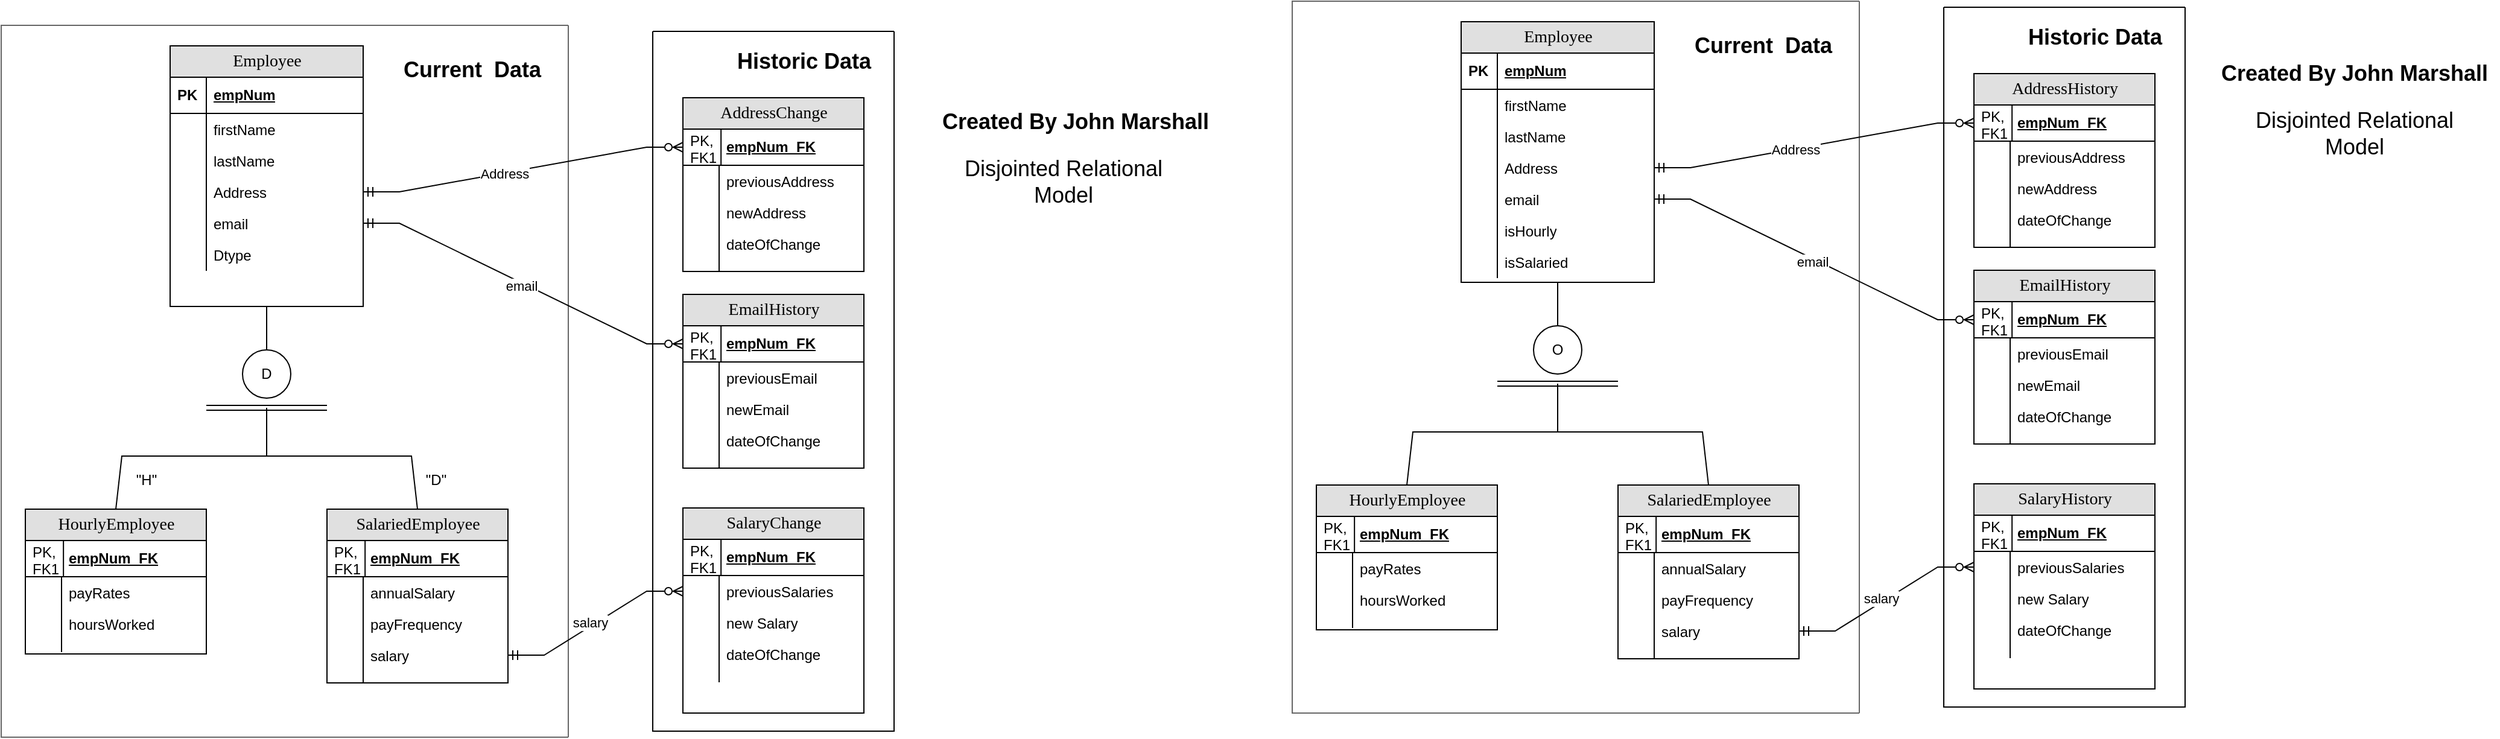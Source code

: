 <mxfile version="21.6.5" type="device">
  <diagram name="Page-1" id="e56a1550-8fbb-45ad-956c-1786394a9013">
    <mxGraphModel dx="2954" dy="3263" grid="1" gridSize="10" guides="1" tooltips="1" connect="1" arrows="1" fold="1" page="1" pageScale="1" pageWidth="1100" pageHeight="850" background="none" math="0" shadow="0">
      <root>
        <mxCell id="0" />
        <mxCell id="1" parent="0" />
        <mxCell id="6g9lSGSLGqjh2TLEqw__-90" value="" style="swimlane;startSize=0;fillColor=default;fontColor=#333333;strokeColor=#666666;direction=south;gradientColor=none;gradientDirection=east;" vertex="1" parent="1">
          <mxGeometry x="70" y="140" width="470" height="590" as="geometry" />
        </mxCell>
        <mxCell id="2e49270ec7c68f3f-80" value="Employee" style="swimlane;html=1;fontStyle=0;childLayout=stackLayout;horizontal=1;startSize=26;fillColor=#e0e0e0;horizontalStack=0;resizeParent=1;resizeLast=0;collapsible=1;marginBottom=0;swimlaneFillColor=#ffffff;align=center;rounded=0;shadow=0;comic=0;labelBackgroundColor=none;strokeWidth=1;fontFamily=Verdana;fontSize=14" parent="6g9lSGSLGqjh2TLEqw__-90" vertex="1">
          <mxGeometry x="140" y="17" width="160" height="216" as="geometry" />
        </mxCell>
        <mxCell id="2e49270ec7c68f3f-81" value="empNum" style="shape=partialRectangle;top=0;left=0;right=0;bottom=1;html=1;align=left;verticalAlign=middle;fillColor=none;spacingLeft=34;spacingRight=4;whiteSpace=wrap;overflow=hidden;rotatable=0;points=[[0,0.5],[1,0.5]];portConstraint=eastwest;dropTarget=0;fontStyle=5;" parent="2e49270ec7c68f3f-80" vertex="1">
          <mxGeometry y="26" width="160" height="30" as="geometry" />
        </mxCell>
        <mxCell id="2e49270ec7c68f3f-82" value="&lt;b&gt;PK&lt;/b&gt;" style="shape=partialRectangle;top=0;left=0;bottom=0;html=1;fillColor=none;align=left;verticalAlign=middle;spacingLeft=4;spacingRight=4;whiteSpace=wrap;overflow=hidden;rotatable=0;points=[];portConstraint=eastwest;part=1;" parent="2e49270ec7c68f3f-81" vertex="1" connectable="0">
          <mxGeometry width="30" height="30" as="geometry" />
        </mxCell>
        <mxCell id="2e49270ec7c68f3f-83" value="firstName" style="shape=partialRectangle;top=0;left=0;right=0;bottom=0;html=1;align=left;verticalAlign=top;fillColor=none;spacingLeft=34;spacingRight=4;whiteSpace=wrap;overflow=hidden;rotatable=0;points=[[0,0.5],[1,0.5]];portConstraint=eastwest;dropTarget=0;" parent="2e49270ec7c68f3f-80" vertex="1">
          <mxGeometry y="56" width="160" height="26" as="geometry" />
        </mxCell>
        <mxCell id="2e49270ec7c68f3f-84" value="" style="shape=partialRectangle;top=0;left=0;bottom=0;html=1;fillColor=none;align=left;verticalAlign=top;spacingLeft=4;spacingRight=4;whiteSpace=wrap;overflow=hidden;rotatable=0;points=[];portConstraint=eastwest;part=1;" parent="2e49270ec7c68f3f-83" vertex="1" connectable="0">
          <mxGeometry width="30" height="26" as="geometry" />
        </mxCell>
        <mxCell id="2e49270ec7c68f3f-85" value="lastName" style="shape=partialRectangle;top=0;left=0;right=0;bottom=0;html=1;align=left;verticalAlign=top;fillColor=none;spacingLeft=34;spacingRight=4;whiteSpace=wrap;overflow=hidden;rotatable=0;points=[[0,0.5],[1,0.5]];portConstraint=eastwest;dropTarget=0;" parent="2e49270ec7c68f3f-80" vertex="1">
          <mxGeometry y="82" width="160" height="26" as="geometry" />
        </mxCell>
        <mxCell id="2e49270ec7c68f3f-86" value="" style="shape=partialRectangle;top=0;left=0;bottom=0;html=1;fillColor=none;align=left;verticalAlign=top;spacingLeft=4;spacingRight=4;whiteSpace=wrap;overflow=hidden;rotatable=0;points=[];portConstraint=eastwest;part=1;" parent="2e49270ec7c68f3f-85" vertex="1" connectable="0">
          <mxGeometry width="30" height="26" as="geometry" />
        </mxCell>
        <mxCell id="2e49270ec7c68f3f-87" value="Address" style="shape=partialRectangle;top=0;left=0;right=0;bottom=0;html=1;align=left;verticalAlign=top;fillColor=none;spacingLeft=34;spacingRight=4;whiteSpace=wrap;overflow=hidden;rotatable=0;points=[[0,0.5],[1,0.5]];portConstraint=eastwest;dropTarget=0;" parent="2e49270ec7c68f3f-80" vertex="1">
          <mxGeometry y="108" width="160" height="26" as="geometry" />
        </mxCell>
        <mxCell id="2e49270ec7c68f3f-88" value="" style="shape=partialRectangle;top=0;left=0;bottom=0;html=1;fillColor=none;align=left;verticalAlign=top;spacingLeft=4;spacingRight=4;whiteSpace=wrap;overflow=hidden;rotatable=0;points=[];portConstraint=eastwest;part=1;" parent="2e49270ec7c68f3f-87" vertex="1" connectable="0">
          <mxGeometry width="30" height="26" as="geometry" />
        </mxCell>
        <mxCell id="6g9lSGSLGqjh2TLEqw__-1" value="email" style="shape=partialRectangle;top=0;left=0;right=0;bottom=0;html=1;align=left;verticalAlign=top;fillColor=none;spacingLeft=34;spacingRight=4;whiteSpace=wrap;overflow=hidden;rotatable=0;points=[[0,0.5],[1,0.5]];portConstraint=eastwest;dropTarget=0;" vertex="1" parent="2e49270ec7c68f3f-80">
          <mxGeometry y="134" width="160" height="26" as="geometry" />
        </mxCell>
        <mxCell id="6g9lSGSLGqjh2TLEqw__-2" value="" style="shape=partialRectangle;top=0;left=0;bottom=0;html=1;fillColor=none;align=left;verticalAlign=top;spacingLeft=4;spacingRight=4;whiteSpace=wrap;overflow=hidden;rotatable=0;points=[];portConstraint=eastwest;part=1;" vertex="1" connectable="0" parent="6g9lSGSLGqjh2TLEqw__-1">
          <mxGeometry width="30" height="26" as="geometry" />
        </mxCell>
        <mxCell id="6g9lSGSLGqjh2TLEqw__-45" value="Dtype" style="shape=partialRectangle;top=0;left=0;right=0;bottom=0;html=1;align=left;verticalAlign=top;fillColor=none;spacingLeft=34;spacingRight=4;whiteSpace=wrap;overflow=hidden;rotatable=0;points=[[0,0.5],[1,0.5]];portConstraint=eastwest;dropTarget=0;" vertex="1" parent="2e49270ec7c68f3f-80">
          <mxGeometry y="160" width="160" height="26" as="geometry" />
        </mxCell>
        <mxCell id="6g9lSGSLGqjh2TLEqw__-46" value="" style="shape=partialRectangle;top=0;left=0;bottom=0;html=1;fillColor=none;align=left;verticalAlign=top;spacingLeft=4;spacingRight=4;whiteSpace=wrap;overflow=hidden;rotatable=0;points=[];portConstraint=eastwest;part=1;" vertex="1" connectable="0" parent="6g9lSGSLGqjh2TLEqw__-45">
          <mxGeometry width="30" height="26" as="geometry" />
        </mxCell>
        <mxCell id="6g9lSGSLGqjh2TLEqw__-3" value="HourlyEmployee" style="swimlane;html=1;fontStyle=0;childLayout=stackLayout;horizontal=1;startSize=26;fillColor=#e0e0e0;horizontalStack=0;resizeParent=1;resizeLast=0;collapsible=1;marginBottom=0;swimlaneFillColor=#ffffff;align=center;rounded=0;shadow=0;comic=0;labelBackgroundColor=none;strokeWidth=1;fontFamily=Verdana;fontSize=14;swimlaneLine=1;" vertex="1" parent="6g9lSGSLGqjh2TLEqw__-90">
          <mxGeometry x="20" y="401" width="150" height="120" as="geometry" />
        </mxCell>
        <mxCell id="6g9lSGSLGqjh2TLEqw__-4" value="empNum_FK" style="shape=partialRectangle;top=0;left=0;right=0;bottom=1;html=1;align=left;verticalAlign=middle;fillColor=none;spacingLeft=34;spacingRight=4;whiteSpace=wrap;overflow=hidden;rotatable=0;points=[[0,0.5],[1,0.5]];portConstraint=eastwest;dropTarget=0;fontStyle=5;" vertex="1" parent="6g9lSGSLGqjh2TLEqw__-3">
          <mxGeometry y="26" width="150" height="30" as="geometry" />
        </mxCell>
        <mxCell id="6g9lSGSLGqjh2TLEqw__-5" value="PK, FK1" style="shape=partialRectangle;top=0;left=0;bottom=0;html=1;fillColor=none;align=left;verticalAlign=middle;spacingLeft=4;spacingRight=4;whiteSpace=wrap;overflow=hidden;rotatable=0;points=[];portConstraint=eastwest;part=1;" vertex="1" connectable="0" parent="6g9lSGSLGqjh2TLEqw__-4">
          <mxGeometry width="31.579" height="30" as="geometry" />
        </mxCell>
        <mxCell id="6g9lSGSLGqjh2TLEqw__-6" value="payRates" style="shape=partialRectangle;top=0;left=0;right=0;bottom=0;html=1;align=left;verticalAlign=top;fillColor=none;spacingLeft=34;spacingRight=4;whiteSpace=wrap;overflow=hidden;rotatable=0;points=[[0,0.5],[1,0.5]];portConstraint=eastwest;dropTarget=0;" vertex="1" parent="6g9lSGSLGqjh2TLEqw__-3">
          <mxGeometry y="56" width="150" height="26" as="geometry" />
        </mxCell>
        <mxCell id="6g9lSGSLGqjh2TLEqw__-7" value="" style="shape=partialRectangle;top=0;left=0;bottom=0;html=1;fillColor=none;align=left;verticalAlign=top;spacingLeft=4;spacingRight=4;whiteSpace=wrap;overflow=hidden;rotatable=0;points=[];portConstraint=eastwest;part=1;" vertex="1" connectable="0" parent="6g9lSGSLGqjh2TLEqw__-6">
          <mxGeometry width="30" height="26" as="geometry" />
        </mxCell>
        <mxCell id="6g9lSGSLGqjh2TLEqw__-8" value="hoursWorked" style="shape=partialRectangle;top=0;left=0;right=0;bottom=0;html=1;align=left;verticalAlign=top;fillColor=none;spacingLeft=34;spacingRight=4;whiteSpace=wrap;overflow=hidden;rotatable=0;points=[[0,0.5],[1,0.5]];portConstraint=eastwest;dropTarget=0;" vertex="1" parent="6g9lSGSLGqjh2TLEqw__-3">
          <mxGeometry y="82" width="150" height="26" as="geometry" />
        </mxCell>
        <mxCell id="6g9lSGSLGqjh2TLEqw__-9" value="" style="shape=partialRectangle;top=0;left=0;bottom=0;html=1;fillColor=none;align=left;verticalAlign=top;spacingLeft=4;spacingRight=4;whiteSpace=wrap;overflow=hidden;rotatable=0;points=[];portConstraint=eastwest;part=1;" vertex="1" connectable="0" parent="6g9lSGSLGqjh2TLEqw__-8">
          <mxGeometry width="30" height="26" as="geometry" />
        </mxCell>
        <mxCell id="6g9lSGSLGqjh2TLEqw__-12" value="" style="shape=partialRectangle;top=0;left=0;right=0;bottom=0;html=1;align=left;verticalAlign=top;fillColor=none;spacingLeft=34;spacingRight=4;whiteSpace=wrap;overflow=hidden;rotatable=0;points=[[0,0.5],[1,0.5]];portConstraint=eastwest;dropTarget=0;" vertex="1" parent="6g9lSGSLGqjh2TLEqw__-3">
          <mxGeometry y="108" width="150" height="10" as="geometry" />
        </mxCell>
        <mxCell id="6g9lSGSLGqjh2TLEqw__-13" value="" style="shape=partialRectangle;top=0;left=0;bottom=0;html=1;fillColor=none;align=left;verticalAlign=top;spacingLeft=4;spacingRight=4;whiteSpace=wrap;overflow=hidden;rotatable=0;points=[];portConstraint=eastwest;part=1;" vertex="1" connectable="0" parent="6g9lSGSLGqjh2TLEqw__-12">
          <mxGeometry width="30" height="10" as="geometry" />
        </mxCell>
        <mxCell id="6g9lSGSLGqjh2TLEqw__-16" value="" style="shape=link;html=1;rounded=0;" edge="1" parent="6g9lSGSLGqjh2TLEqw__-90">
          <mxGeometry width="100" relative="1" as="geometry">
            <mxPoint x="170" y="317" as="sourcePoint" />
            <mxPoint x="270" y="317" as="targetPoint" />
          </mxGeometry>
        </mxCell>
        <mxCell id="6g9lSGSLGqjh2TLEqw__-17" value="SalariedEmployee" style="swimlane;html=1;fontStyle=0;childLayout=stackLayout;horizontal=1;startSize=26;fillColor=#e0e0e0;horizontalStack=0;resizeParent=1;resizeLast=0;collapsible=1;marginBottom=0;swimlaneFillColor=#ffffff;align=center;rounded=0;shadow=0;comic=0;labelBackgroundColor=none;strokeWidth=1;fontFamily=Verdana;fontSize=14;swimlaneLine=1;" vertex="1" parent="6g9lSGSLGqjh2TLEqw__-90">
          <mxGeometry x="270" y="401" width="150" height="144" as="geometry" />
        </mxCell>
        <mxCell id="6g9lSGSLGqjh2TLEqw__-18" value="empNum_FK" style="shape=partialRectangle;top=0;left=0;right=0;bottom=1;html=1;align=left;verticalAlign=middle;fillColor=none;spacingLeft=34;spacingRight=4;whiteSpace=wrap;overflow=hidden;rotatable=0;points=[[0,0.5],[1,0.5]];portConstraint=eastwest;dropTarget=0;fontStyle=5;" vertex="1" parent="6g9lSGSLGqjh2TLEqw__-17">
          <mxGeometry y="26" width="150" height="30" as="geometry" />
        </mxCell>
        <mxCell id="6g9lSGSLGqjh2TLEqw__-19" value="PK, FK1" style="shape=partialRectangle;top=0;left=0;bottom=0;html=1;fillColor=none;align=left;verticalAlign=middle;spacingLeft=4;spacingRight=4;whiteSpace=wrap;overflow=hidden;rotatable=0;points=[];portConstraint=eastwest;part=1;" vertex="1" connectable="0" parent="6g9lSGSLGqjh2TLEqw__-18">
          <mxGeometry width="31.579" height="30" as="geometry" />
        </mxCell>
        <mxCell id="6g9lSGSLGqjh2TLEqw__-20" value="annualSalary" style="shape=partialRectangle;top=0;left=0;right=0;bottom=0;html=1;align=left;verticalAlign=top;fillColor=none;spacingLeft=34;spacingRight=4;whiteSpace=wrap;overflow=hidden;rotatable=0;points=[[0,0.5],[1,0.5]];portConstraint=eastwest;dropTarget=0;" vertex="1" parent="6g9lSGSLGqjh2TLEqw__-17">
          <mxGeometry y="56" width="150" height="26" as="geometry" />
        </mxCell>
        <mxCell id="6g9lSGSLGqjh2TLEqw__-21" value="" style="shape=partialRectangle;top=0;left=0;bottom=0;html=1;fillColor=none;align=left;verticalAlign=top;spacingLeft=4;spacingRight=4;whiteSpace=wrap;overflow=hidden;rotatable=0;points=[];portConstraint=eastwest;part=1;" vertex="1" connectable="0" parent="6g9lSGSLGqjh2TLEqw__-20">
          <mxGeometry width="30" height="26" as="geometry" />
        </mxCell>
        <mxCell id="6g9lSGSLGqjh2TLEqw__-22" value="payFrequency" style="shape=partialRectangle;top=0;left=0;right=0;bottom=0;html=1;align=left;verticalAlign=top;fillColor=none;spacingLeft=34;spacingRight=4;whiteSpace=wrap;overflow=hidden;rotatable=0;points=[[0,0.5],[1,0.5]];portConstraint=eastwest;dropTarget=0;" vertex="1" parent="6g9lSGSLGqjh2TLEqw__-17">
          <mxGeometry y="82" width="150" height="26" as="geometry" />
        </mxCell>
        <mxCell id="6g9lSGSLGqjh2TLEqw__-23" value="" style="shape=partialRectangle;top=0;left=0;bottom=0;html=1;fillColor=none;align=left;verticalAlign=top;spacingLeft=4;spacingRight=4;whiteSpace=wrap;overflow=hidden;rotatable=0;points=[];portConstraint=eastwest;part=1;" vertex="1" connectable="0" parent="6g9lSGSLGqjh2TLEqw__-22">
          <mxGeometry width="30" height="26" as="geometry" />
        </mxCell>
        <mxCell id="6g9lSGSLGqjh2TLEqw__-24" value="salary" style="shape=partialRectangle;top=0;left=0;right=0;bottom=0;html=1;align=left;verticalAlign=top;fillColor=none;spacingLeft=34;spacingRight=4;whiteSpace=wrap;overflow=hidden;rotatable=0;points=[[0,0.5],[1,0.5]];portConstraint=eastwest;dropTarget=0;" vertex="1" parent="6g9lSGSLGqjh2TLEqw__-17">
          <mxGeometry y="108" width="150" height="26" as="geometry" />
        </mxCell>
        <mxCell id="6g9lSGSLGqjh2TLEqw__-25" value="" style="shape=partialRectangle;top=0;left=0;bottom=0;html=1;fillColor=none;align=left;verticalAlign=top;spacingLeft=4;spacingRight=4;whiteSpace=wrap;overflow=hidden;rotatable=0;points=[];portConstraint=eastwest;part=1;" vertex="1" connectable="0" parent="6g9lSGSLGqjh2TLEqw__-24">
          <mxGeometry width="30" height="26" as="geometry" />
        </mxCell>
        <mxCell id="6g9lSGSLGqjh2TLEqw__-26" value="" style="shape=partialRectangle;top=0;left=0;right=0;bottom=0;html=1;align=left;verticalAlign=top;fillColor=none;spacingLeft=34;spacingRight=4;whiteSpace=wrap;overflow=hidden;rotatable=0;points=[[0,0.5],[1,0.5]];portConstraint=eastwest;dropTarget=0;" vertex="1" parent="6g9lSGSLGqjh2TLEqw__-17">
          <mxGeometry y="134" width="150" height="10" as="geometry" />
        </mxCell>
        <mxCell id="6g9lSGSLGqjh2TLEqw__-27" value="" style="shape=partialRectangle;top=0;left=0;bottom=0;html=1;fillColor=none;align=left;verticalAlign=top;spacingLeft=4;spacingRight=4;whiteSpace=wrap;overflow=hidden;rotatable=0;points=[];portConstraint=eastwest;part=1;" vertex="1" connectable="0" parent="6g9lSGSLGqjh2TLEqw__-26">
          <mxGeometry width="30" height="10" as="geometry" />
        </mxCell>
        <mxCell id="6g9lSGSLGqjh2TLEqw__-28" value="D" style="ellipse;whiteSpace=wrap;html=1;aspect=fixed;" vertex="1" parent="6g9lSGSLGqjh2TLEqw__-90">
          <mxGeometry x="200" y="269" width="40" height="40" as="geometry" />
        </mxCell>
        <mxCell id="6g9lSGSLGqjh2TLEqw__-29" value="" style="endArrow=none;html=1;rounded=0;exitX=0.5;exitY=0;exitDx=0;exitDy=0;entryX=0.5;entryY=1;entryDx=0;entryDy=0;" edge="1" parent="6g9lSGSLGqjh2TLEqw__-90" source="6g9lSGSLGqjh2TLEqw__-28" target="2e49270ec7c68f3f-80">
          <mxGeometry width="50" height="50" relative="1" as="geometry">
            <mxPoint x="180" y="367" as="sourcePoint" />
            <mxPoint x="230" y="317" as="targetPoint" />
          </mxGeometry>
        </mxCell>
        <mxCell id="6g9lSGSLGqjh2TLEqw__-30" value="" style="endArrow=none;html=1;rounded=0;exitX=0.5;exitY=0;exitDx=0;exitDy=0;" edge="1" parent="6g9lSGSLGqjh2TLEqw__-90" source="6g9lSGSLGqjh2TLEqw__-3">
          <mxGeometry width="50" height="50" relative="1" as="geometry">
            <mxPoint x="180" y="367" as="sourcePoint" />
            <mxPoint x="220" y="317" as="targetPoint" />
            <Array as="points">
              <mxPoint x="100" y="357" />
              <mxPoint x="220" y="357" />
            </Array>
          </mxGeometry>
        </mxCell>
        <mxCell id="6g9lSGSLGqjh2TLEqw__-31" value="" style="endArrow=none;html=1;rounded=0;exitX=0.5;exitY=0;exitDx=0;exitDy=0;" edge="1" parent="6g9lSGSLGqjh2TLEqw__-90" source="6g9lSGSLGqjh2TLEqw__-17">
          <mxGeometry width="50" height="50" relative="1" as="geometry">
            <mxPoint x="105" y="411" as="sourcePoint" />
            <mxPoint x="220" y="317" as="targetPoint" />
            <Array as="points">
              <mxPoint x="340" y="357" />
              <mxPoint x="220" y="357" />
            </Array>
          </mxGeometry>
        </mxCell>
        <mxCell id="6g9lSGSLGqjh2TLEqw__-32" value="&quot;H&quot;" style="text;html=1;align=center;verticalAlign=middle;resizable=0;points=[];autosize=1;strokeColor=none;fillColor=none;" vertex="1" parent="6g9lSGSLGqjh2TLEqw__-90">
          <mxGeometry x="100" y="362" width="40" height="30" as="geometry" />
        </mxCell>
        <mxCell id="6g9lSGSLGqjh2TLEqw__-33" value="&quot;D&quot;" style="text;html=1;align=center;verticalAlign=middle;resizable=0;points=[];autosize=1;strokeColor=none;fillColor=none;" vertex="1" parent="6g9lSGSLGqjh2TLEqw__-90">
          <mxGeometry x="340" y="362" width="40" height="30" as="geometry" />
        </mxCell>
        <mxCell id="6g9lSGSLGqjh2TLEqw__-119" value="Current&amp;nbsp; Data" style="text;html=1;align=center;verticalAlign=middle;resizable=0;points=[];autosize=1;strokeColor=none;fillColor=none;fontStyle=1;fontSize=18;" vertex="1" parent="6g9lSGSLGqjh2TLEqw__-90">
          <mxGeometry x="320" y="17" width="140" height="40" as="geometry" />
        </mxCell>
        <mxCell id="6g9lSGSLGqjh2TLEqw__-94" value="" style="swimlane;startSize=0;" vertex="1" parent="1">
          <mxGeometry x="610" y="145" width="200" height="580" as="geometry" />
        </mxCell>
        <mxCell id="6g9lSGSLGqjh2TLEqw__-95" value="SalaryChange" style="swimlane;html=1;fontStyle=0;childLayout=stackLayout;horizontal=1;startSize=26;fillColor=#e0e0e0;horizontalStack=0;resizeParent=1;resizeLast=0;collapsible=1;marginBottom=0;swimlaneFillColor=#ffffff;align=center;rounded=0;shadow=0;comic=0;labelBackgroundColor=none;strokeWidth=1;fontFamily=Verdana;fontSize=14;swimlaneLine=1;" vertex="1" parent="6g9lSGSLGqjh2TLEqw__-94">
          <mxGeometry x="25" y="395" width="150" height="170" as="geometry" />
        </mxCell>
        <mxCell id="6g9lSGSLGqjh2TLEqw__-96" value="empNum_FK" style="shape=partialRectangle;top=0;left=0;right=0;bottom=1;html=1;align=left;verticalAlign=middle;fillColor=none;spacingLeft=34;spacingRight=4;whiteSpace=wrap;overflow=hidden;rotatable=0;points=[[0,0.5],[1,0.5]];portConstraint=eastwest;dropTarget=0;fontStyle=5;" vertex="1" parent="6g9lSGSLGqjh2TLEqw__-95">
          <mxGeometry y="26" width="150" height="30" as="geometry" />
        </mxCell>
        <mxCell id="6g9lSGSLGqjh2TLEqw__-97" value="PK, FK1" style="shape=partialRectangle;top=0;left=0;bottom=0;html=1;fillColor=none;align=left;verticalAlign=middle;spacingLeft=4;spacingRight=4;whiteSpace=wrap;overflow=hidden;rotatable=0;points=[];portConstraint=eastwest;part=1;" vertex="1" connectable="0" parent="6g9lSGSLGqjh2TLEqw__-96">
          <mxGeometry width="31.579" height="30" as="geometry" />
        </mxCell>
        <mxCell id="6g9lSGSLGqjh2TLEqw__-100" value="previousSalaries" style="shape=partialRectangle;top=0;left=0;right=0;bottom=0;html=1;align=left;verticalAlign=top;fillColor=none;spacingLeft=34;spacingRight=4;whiteSpace=wrap;overflow=hidden;rotatable=0;points=[[0,0.5],[1,0.5]];portConstraint=eastwest;dropTarget=0;" vertex="1" parent="6g9lSGSLGqjh2TLEqw__-95">
          <mxGeometry y="56" width="150" height="26" as="geometry" />
        </mxCell>
        <mxCell id="6g9lSGSLGqjh2TLEqw__-101" value="" style="shape=partialRectangle;top=0;left=0;bottom=0;html=1;fillColor=none;align=left;verticalAlign=top;spacingLeft=4;spacingRight=4;whiteSpace=wrap;overflow=hidden;rotatable=0;points=[];portConstraint=eastwest;part=1;" vertex="1" connectable="0" parent="6g9lSGSLGqjh2TLEqw__-100">
          <mxGeometry width="30" height="26" as="geometry" />
        </mxCell>
        <mxCell id="6g9lSGSLGqjh2TLEqw__-122" value="new Salary" style="shape=partialRectangle;top=0;left=0;right=0;bottom=0;html=1;align=left;verticalAlign=top;fillColor=none;spacingLeft=34;spacingRight=4;whiteSpace=wrap;overflow=hidden;rotatable=0;points=[[0,0.5],[1,0.5]];portConstraint=eastwest;dropTarget=0;" vertex="1" parent="6g9lSGSLGqjh2TLEqw__-95">
          <mxGeometry y="82" width="150" height="26" as="geometry" />
        </mxCell>
        <mxCell id="6g9lSGSLGqjh2TLEqw__-123" value="" style="shape=partialRectangle;top=0;left=0;bottom=0;html=1;fillColor=none;align=left;verticalAlign=top;spacingLeft=4;spacingRight=4;whiteSpace=wrap;overflow=hidden;rotatable=0;points=[];portConstraint=eastwest;part=1;" vertex="1" connectable="0" parent="6g9lSGSLGqjh2TLEqw__-122">
          <mxGeometry width="30" height="26" as="geometry" />
        </mxCell>
        <mxCell id="6g9lSGSLGqjh2TLEqw__-124" value="dateOfChange" style="shape=partialRectangle;top=0;left=0;right=0;bottom=0;html=1;align=left;verticalAlign=top;fillColor=none;spacingLeft=34;spacingRight=4;whiteSpace=wrap;overflow=hidden;rotatable=0;points=[[0,0.5],[1,0.5]];portConstraint=eastwest;dropTarget=0;" vertex="1" parent="6g9lSGSLGqjh2TLEqw__-95">
          <mxGeometry y="108" width="150" height="26" as="geometry" />
        </mxCell>
        <mxCell id="6g9lSGSLGqjh2TLEqw__-125" value="" style="shape=partialRectangle;top=0;left=0;bottom=0;html=1;fillColor=none;align=left;verticalAlign=top;spacingLeft=4;spacingRight=4;whiteSpace=wrap;overflow=hidden;rotatable=0;points=[];portConstraint=eastwest;part=1;" vertex="1" connectable="0" parent="6g9lSGSLGqjh2TLEqw__-124">
          <mxGeometry width="30" height="26" as="geometry" />
        </mxCell>
        <mxCell id="6g9lSGSLGqjh2TLEqw__-104" value="" style="shape=partialRectangle;top=0;left=0;right=0;bottom=0;html=1;align=left;verticalAlign=top;fillColor=none;spacingLeft=34;spacingRight=4;whiteSpace=wrap;overflow=hidden;rotatable=0;points=[[0,0.5],[1,0.5]];portConstraint=eastwest;dropTarget=0;" vertex="1" parent="6g9lSGSLGqjh2TLEqw__-95">
          <mxGeometry y="134" width="150" height="10" as="geometry" />
        </mxCell>
        <mxCell id="6g9lSGSLGqjh2TLEqw__-105" value="" style="shape=partialRectangle;top=0;left=0;bottom=0;html=1;fillColor=none;align=left;verticalAlign=top;spacingLeft=4;spacingRight=4;whiteSpace=wrap;overflow=hidden;rotatable=0;points=[];portConstraint=eastwest;part=1;" vertex="1" connectable="0" parent="6g9lSGSLGqjh2TLEqw__-104">
          <mxGeometry width="30" height="10" as="geometry" />
        </mxCell>
        <mxCell id="6g9lSGSLGqjh2TLEqw__-108" value="AddressChange" style="swimlane;html=1;fontStyle=0;childLayout=stackLayout;horizontal=1;startSize=26;fillColor=#e0e0e0;horizontalStack=0;resizeParent=1;resizeLast=0;collapsible=1;marginBottom=0;swimlaneFillColor=#ffffff;align=center;rounded=0;shadow=0;comic=0;labelBackgroundColor=none;strokeWidth=1;fontFamily=Verdana;fontSize=14;swimlaneLine=1;" vertex="1" parent="6g9lSGSLGqjh2TLEqw__-94">
          <mxGeometry x="25" y="55" width="150" height="144" as="geometry" />
        </mxCell>
        <mxCell id="6g9lSGSLGqjh2TLEqw__-109" value="empNum_FK" style="shape=partialRectangle;top=0;left=0;right=0;bottom=1;html=1;align=left;verticalAlign=middle;fillColor=none;spacingLeft=34;spacingRight=4;whiteSpace=wrap;overflow=hidden;rotatable=0;points=[[0,0.5],[1,0.5]];portConstraint=eastwest;dropTarget=0;fontStyle=5;" vertex="1" parent="6g9lSGSLGqjh2TLEqw__-108">
          <mxGeometry y="26" width="150" height="30" as="geometry" />
        </mxCell>
        <mxCell id="6g9lSGSLGqjh2TLEqw__-110" value="PK, FK1" style="shape=partialRectangle;top=0;left=0;bottom=0;html=1;fillColor=none;align=left;verticalAlign=middle;spacingLeft=4;spacingRight=4;whiteSpace=wrap;overflow=hidden;rotatable=0;points=[];portConstraint=eastwest;part=1;" vertex="1" connectable="0" parent="6g9lSGSLGqjh2TLEqw__-109">
          <mxGeometry width="31.579" height="30" as="geometry" />
        </mxCell>
        <mxCell id="6g9lSGSLGqjh2TLEqw__-111" value="previousAddress" style="shape=partialRectangle;top=0;left=0;right=0;bottom=0;html=1;align=left;verticalAlign=top;fillColor=none;spacingLeft=34;spacingRight=4;whiteSpace=wrap;overflow=hidden;rotatable=0;points=[[0,0.5],[1,0.5]];portConstraint=eastwest;dropTarget=0;" vertex="1" parent="6g9lSGSLGqjh2TLEqw__-108">
          <mxGeometry y="56" width="150" height="26" as="geometry" />
        </mxCell>
        <mxCell id="6g9lSGSLGqjh2TLEqw__-112" value="" style="shape=partialRectangle;top=0;left=0;bottom=0;html=1;fillColor=none;align=left;verticalAlign=top;spacingLeft=4;spacingRight=4;whiteSpace=wrap;overflow=hidden;rotatable=0;points=[];portConstraint=eastwest;part=1;" vertex="1" connectable="0" parent="6g9lSGSLGqjh2TLEqw__-111">
          <mxGeometry width="30" height="26" as="geometry" />
        </mxCell>
        <mxCell id="6g9lSGSLGqjh2TLEqw__-113" value="newAddress" style="shape=partialRectangle;top=0;left=0;right=0;bottom=0;html=1;align=left;verticalAlign=top;fillColor=none;spacingLeft=34;spacingRight=4;whiteSpace=wrap;overflow=hidden;rotatable=0;points=[[0,0.5],[1,0.5]];portConstraint=eastwest;dropTarget=0;" vertex="1" parent="6g9lSGSLGqjh2TLEqw__-108">
          <mxGeometry y="82" width="150" height="26" as="geometry" />
        </mxCell>
        <mxCell id="6g9lSGSLGqjh2TLEqw__-114" value="" style="shape=partialRectangle;top=0;left=0;bottom=0;html=1;fillColor=none;align=left;verticalAlign=top;spacingLeft=4;spacingRight=4;whiteSpace=wrap;overflow=hidden;rotatable=0;points=[];portConstraint=eastwest;part=1;" vertex="1" connectable="0" parent="6g9lSGSLGqjh2TLEqw__-113">
          <mxGeometry width="30" height="26" as="geometry" />
        </mxCell>
        <mxCell id="6g9lSGSLGqjh2TLEqw__-115" value="dateOfChange" style="shape=partialRectangle;top=0;left=0;right=0;bottom=0;html=1;align=left;verticalAlign=top;fillColor=none;spacingLeft=34;spacingRight=4;whiteSpace=wrap;overflow=hidden;rotatable=0;points=[[0,0.5],[1,0.5]];portConstraint=eastwest;dropTarget=0;" vertex="1" parent="6g9lSGSLGqjh2TLEqw__-108">
          <mxGeometry y="108" width="150" height="26" as="geometry" />
        </mxCell>
        <mxCell id="6g9lSGSLGqjh2TLEqw__-116" value="" style="shape=partialRectangle;top=0;left=0;bottom=0;html=1;fillColor=none;align=left;verticalAlign=top;spacingLeft=4;spacingRight=4;whiteSpace=wrap;overflow=hidden;rotatable=0;points=[];portConstraint=eastwest;part=1;" vertex="1" connectable="0" parent="6g9lSGSLGqjh2TLEqw__-115">
          <mxGeometry width="30" height="26" as="geometry" />
        </mxCell>
        <mxCell id="6g9lSGSLGqjh2TLEqw__-117" value="" style="shape=partialRectangle;top=0;left=0;right=0;bottom=0;html=1;align=left;verticalAlign=top;fillColor=none;spacingLeft=34;spacingRight=4;whiteSpace=wrap;overflow=hidden;rotatable=0;points=[[0,0.5],[1,0.5]];portConstraint=eastwest;dropTarget=0;" vertex="1" parent="6g9lSGSLGqjh2TLEqw__-108">
          <mxGeometry y="134" width="150" height="10" as="geometry" />
        </mxCell>
        <mxCell id="6g9lSGSLGqjh2TLEqw__-118" value="" style="shape=partialRectangle;top=0;left=0;bottom=0;html=1;fillColor=none;align=left;verticalAlign=top;spacingLeft=4;spacingRight=4;whiteSpace=wrap;overflow=hidden;rotatable=0;points=[];portConstraint=eastwest;part=1;" vertex="1" connectable="0" parent="6g9lSGSLGqjh2TLEqw__-117">
          <mxGeometry width="30" height="10" as="geometry" />
        </mxCell>
        <mxCell id="6g9lSGSLGqjh2TLEqw__-120" value="Historic Data" style="text;html=1;align=center;verticalAlign=middle;resizable=0;points=[];autosize=1;strokeColor=none;fillColor=none;fontStyle=1;fontSize=18;" vertex="1" parent="6g9lSGSLGqjh2TLEqw__-94">
          <mxGeometry x="60" y="5" width="130" height="40" as="geometry" />
        </mxCell>
        <mxCell id="6g9lSGSLGqjh2TLEqw__-126" value="EmailHistory" style="swimlane;html=1;fontStyle=0;childLayout=stackLayout;horizontal=1;startSize=26;fillColor=#e0e0e0;horizontalStack=0;resizeParent=1;resizeLast=0;collapsible=1;marginBottom=0;swimlaneFillColor=#ffffff;align=center;rounded=0;shadow=0;comic=0;labelBackgroundColor=none;strokeWidth=1;fontFamily=Verdana;fontSize=14;swimlaneLine=1;" vertex="1" parent="6g9lSGSLGqjh2TLEqw__-94">
          <mxGeometry x="25" y="218" width="150" height="144" as="geometry" />
        </mxCell>
        <mxCell id="6g9lSGSLGqjh2TLEqw__-127" value="empNum_FK" style="shape=partialRectangle;top=0;left=0;right=0;bottom=1;html=1;align=left;verticalAlign=middle;fillColor=none;spacingLeft=34;spacingRight=4;whiteSpace=wrap;overflow=hidden;rotatable=0;points=[[0,0.5],[1,0.5]];portConstraint=eastwest;dropTarget=0;fontStyle=5;" vertex="1" parent="6g9lSGSLGqjh2TLEqw__-126">
          <mxGeometry y="26" width="150" height="30" as="geometry" />
        </mxCell>
        <mxCell id="6g9lSGSLGqjh2TLEqw__-128" value="PK, FK1" style="shape=partialRectangle;top=0;left=0;bottom=0;html=1;fillColor=none;align=left;verticalAlign=middle;spacingLeft=4;spacingRight=4;whiteSpace=wrap;overflow=hidden;rotatable=0;points=[];portConstraint=eastwest;part=1;" vertex="1" connectable="0" parent="6g9lSGSLGqjh2TLEqw__-127">
          <mxGeometry width="31.579" height="30" as="geometry" />
        </mxCell>
        <mxCell id="6g9lSGSLGqjh2TLEqw__-129" value="previousEmail" style="shape=partialRectangle;top=0;left=0;right=0;bottom=0;html=1;align=left;verticalAlign=top;fillColor=none;spacingLeft=34;spacingRight=4;whiteSpace=wrap;overflow=hidden;rotatable=0;points=[[0,0.5],[1,0.5]];portConstraint=eastwest;dropTarget=0;" vertex="1" parent="6g9lSGSLGqjh2TLEqw__-126">
          <mxGeometry y="56" width="150" height="26" as="geometry" />
        </mxCell>
        <mxCell id="6g9lSGSLGqjh2TLEqw__-130" value="" style="shape=partialRectangle;top=0;left=0;bottom=0;html=1;fillColor=none;align=left;verticalAlign=top;spacingLeft=4;spacingRight=4;whiteSpace=wrap;overflow=hidden;rotatable=0;points=[];portConstraint=eastwest;part=1;" vertex="1" connectable="0" parent="6g9lSGSLGqjh2TLEqw__-129">
          <mxGeometry width="30" height="26" as="geometry" />
        </mxCell>
        <mxCell id="6g9lSGSLGqjh2TLEqw__-131" value="newEmail" style="shape=partialRectangle;top=0;left=0;right=0;bottom=0;html=1;align=left;verticalAlign=top;fillColor=none;spacingLeft=34;spacingRight=4;whiteSpace=wrap;overflow=hidden;rotatable=0;points=[[0,0.5],[1,0.5]];portConstraint=eastwest;dropTarget=0;" vertex="1" parent="6g9lSGSLGqjh2TLEqw__-126">
          <mxGeometry y="82" width="150" height="26" as="geometry" />
        </mxCell>
        <mxCell id="6g9lSGSLGqjh2TLEqw__-132" value="" style="shape=partialRectangle;top=0;left=0;bottom=0;html=1;fillColor=none;align=left;verticalAlign=top;spacingLeft=4;spacingRight=4;whiteSpace=wrap;overflow=hidden;rotatable=0;points=[];portConstraint=eastwest;part=1;" vertex="1" connectable="0" parent="6g9lSGSLGqjh2TLEqw__-131">
          <mxGeometry width="30" height="26" as="geometry" />
        </mxCell>
        <mxCell id="6g9lSGSLGqjh2TLEqw__-133" value="dateOfChange" style="shape=partialRectangle;top=0;left=0;right=0;bottom=0;html=1;align=left;verticalAlign=top;fillColor=none;spacingLeft=34;spacingRight=4;whiteSpace=wrap;overflow=hidden;rotatable=0;points=[[0,0.5],[1,0.5]];portConstraint=eastwest;dropTarget=0;" vertex="1" parent="6g9lSGSLGqjh2TLEqw__-126">
          <mxGeometry y="108" width="150" height="26" as="geometry" />
        </mxCell>
        <mxCell id="6g9lSGSLGqjh2TLEqw__-134" value="" style="shape=partialRectangle;top=0;left=0;bottom=0;html=1;fillColor=none;align=left;verticalAlign=top;spacingLeft=4;spacingRight=4;whiteSpace=wrap;overflow=hidden;rotatable=0;points=[];portConstraint=eastwest;part=1;" vertex="1" connectable="0" parent="6g9lSGSLGqjh2TLEqw__-133">
          <mxGeometry width="30" height="26" as="geometry" />
        </mxCell>
        <mxCell id="6g9lSGSLGqjh2TLEqw__-135" value="" style="shape=partialRectangle;top=0;left=0;right=0;bottom=0;html=1;align=left;verticalAlign=top;fillColor=none;spacingLeft=34;spacingRight=4;whiteSpace=wrap;overflow=hidden;rotatable=0;points=[[0,0.5],[1,0.5]];portConstraint=eastwest;dropTarget=0;" vertex="1" parent="6g9lSGSLGqjh2TLEqw__-126">
          <mxGeometry y="134" width="150" height="10" as="geometry" />
        </mxCell>
        <mxCell id="6g9lSGSLGqjh2TLEqw__-136" value="" style="shape=partialRectangle;top=0;left=0;bottom=0;html=1;fillColor=none;align=left;verticalAlign=top;spacingLeft=4;spacingRight=4;whiteSpace=wrap;overflow=hidden;rotatable=0;points=[];portConstraint=eastwest;part=1;" vertex="1" connectable="0" parent="6g9lSGSLGqjh2TLEqw__-135">
          <mxGeometry width="30" height="10" as="geometry" />
        </mxCell>
        <mxCell id="6g9lSGSLGqjh2TLEqw__-107" value="" style="edgeStyle=entityRelationEdgeStyle;fontSize=12;html=1;endArrow=ERzeroToMany;startArrow=ERmandOne;rounded=0;exitX=1;exitY=0.5;exitDx=0;exitDy=0;entryX=0;entryY=0.5;entryDx=0;entryDy=0;" edge="1" parent="1" source="6g9lSGSLGqjh2TLEqw__-24" target="6g9lSGSLGqjh2TLEqw__-100">
          <mxGeometry width="100" height="100" relative="1" as="geometry">
            <mxPoint x="420" y="560" as="sourcePoint" />
            <mxPoint x="520" y="460" as="targetPoint" />
            <Array as="points">
              <mxPoint x="550" y="490" />
            </Array>
          </mxGeometry>
        </mxCell>
        <mxCell id="6g9lSGSLGqjh2TLEqw__-141" value="salary" style="edgeLabel;html=1;align=center;verticalAlign=middle;resizable=0;points=[];" vertex="1" connectable="0" parent="6g9lSGSLGqjh2TLEqw__-107">
          <mxGeometry x="-0.042" y="3" relative="1" as="geometry">
            <mxPoint as="offset" />
          </mxGeometry>
        </mxCell>
        <mxCell id="6g9lSGSLGqjh2TLEqw__-121" value="" style="edgeStyle=entityRelationEdgeStyle;fontSize=12;html=1;endArrow=ERzeroToMany;startArrow=ERmandOne;rounded=0;exitX=1;exitY=0.5;exitDx=0;exitDy=0;entryX=0;entryY=0.5;entryDx=0;entryDy=0;" edge="1" parent="1" source="2e49270ec7c68f3f-87" target="6g9lSGSLGqjh2TLEqw__-109">
          <mxGeometry width="100" height="100" relative="1" as="geometry">
            <mxPoint x="500" y="646" as="sourcePoint" />
            <mxPoint x="635" y="648" as="targetPoint" />
            <Array as="points">
              <mxPoint x="560" y="500" />
            </Array>
          </mxGeometry>
        </mxCell>
        <mxCell id="6g9lSGSLGqjh2TLEqw__-140" value="Address" style="edgeLabel;html=1;align=center;verticalAlign=middle;resizable=0;points=[];" vertex="1" connectable="0" parent="6g9lSGSLGqjh2TLEqw__-121">
          <mxGeometry x="-0.122" relative="1" as="geometry">
            <mxPoint as="offset" />
          </mxGeometry>
        </mxCell>
        <mxCell id="6g9lSGSLGqjh2TLEqw__-137" value="" style="edgeStyle=entityRelationEdgeStyle;fontSize=12;html=1;endArrow=ERzeroToMany;startArrow=ERmandOne;rounded=0;exitX=1;exitY=0.5;exitDx=0;exitDy=0;entryX=0;entryY=0.5;entryDx=0;entryDy=0;" edge="1" parent="1" source="6g9lSGSLGqjh2TLEqw__-1" target="6g9lSGSLGqjh2TLEqw__-127">
          <mxGeometry width="100" height="100" relative="1" as="geometry">
            <mxPoint x="384" y="225" as="sourcePoint" />
            <mxPoint x="645" y="251" as="targetPoint" />
            <Array as="points">
              <mxPoint x="570" y="510" />
            </Array>
          </mxGeometry>
        </mxCell>
        <mxCell id="6g9lSGSLGqjh2TLEqw__-138" value="email" style="edgeLabel;html=1;align=center;verticalAlign=middle;resizable=0;points=[];" vertex="1" connectable="0" parent="6g9lSGSLGqjh2TLEqw__-137">
          <mxGeometry x="-0.005" y="-2" relative="1" as="geometry">
            <mxPoint as="offset" />
          </mxGeometry>
        </mxCell>
        <mxCell id="6g9lSGSLGqjh2TLEqw__-142" value="" style="swimlane;startSize=0;fillColor=default;fontColor=#333333;strokeColor=#666666;direction=south;gradientColor=none;gradientDirection=east;" vertex="1" parent="1">
          <mxGeometry x="1140" y="120" width="470" height="590" as="geometry" />
        </mxCell>
        <mxCell id="6g9lSGSLGqjh2TLEqw__-143" value="Employee" style="swimlane;html=1;fontStyle=0;childLayout=stackLayout;horizontal=1;startSize=26;fillColor=#e0e0e0;horizontalStack=0;resizeParent=1;resizeLast=0;collapsible=1;marginBottom=0;swimlaneFillColor=#ffffff;align=center;rounded=0;shadow=0;comic=0;labelBackgroundColor=none;strokeWidth=1;fontFamily=Verdana;fontSize=14" vertex="1" parent="6g9lSGSLGqjh2TLEqw__-142">
          <mxGeometry x="140" y="17" width="160" height="216" as="geometry" />
        </mxCell>
        <mxCell id="6g9lSGSLGqjh2TLEqw__-144" value="empNum" style="shape=partialRectangle;top=0;left=0;right=0;bottom=1;html=1;align=left;verticalAlign=middle;fillColor=none;spacingLeft=34;spacingRight=4;whiteSpace=wrap;overflow=hidden;rotatable=0;points=[[0,0.5],[1,0.5]];portConstraint=eastwest;dropTarget=0;fontStyle=5;" vertex="1" parent="6g9lSGSLGqjh2TLEqw__-143">
          <mxGeometry y="26" width="160" height="30" as="geometry" />
        </mxCell>
        <mxCell id="6g9lSGSLGqjh2TLEqw__-145" value="&lt;b&gt;PK&lt;/b&gt;" style="shape=partialRectangle;top=0;left=0;bottom=0;html=1;fillColor=none;align=left;verticalAlign=middle;spacingLeft=4;spacingRight=4;whiteSpace=wrap;overflow=hidden;rotatable=0;points=[];portConstraint=eastwest;part=1;" vertex="1" connectable="0" parent="6g9lSGSLGqjh2TLEqw__-144">
          <mxGeometry width="30" height="30" as="geometry" />
        </mxCell>
        <mxCell id="6g9lSGSLGqjh2TLEqw__-146" value="firstName" style="shape=partialRectangle;top=0;left=0;right=0;bottom=0;html=1;align=left;verticalAlign=top;fillColor=none;spacingLeft=34;spacingRight=4;whiteSpace=wrap;overflow=hidden;rotatable=0;points=[[0,0.5],[1,0.5]];portConstraint=eastwest;dropTarget=0;" vertex="1" parent="6g9lSGSLGqjh2TLEqw__-143">
          <mxGeometry y="56" width="160" height="26" as="geometry" />
        </mxCell>
        <mxCell id="6g9lSGSLGqjh2TLEqw__-147" value="" style="shape=partialRectangle;top=0;left=0;bottom=0;html=1;fillColor=none;align=left;verticalAlign=top;spacingLeft=4;spacingRight=4;whiteSpace=wrap;overflow=hidden;rotatable=0;points=[];portConstraint=eastwest;part=1;" vertex="1" connectable="0" parent="6g9lSGSLGqjh2TLEqw__-146">
          <mxGeometry width="30" height="26" as="geometry" />
        </mxCell>
        <mxCell id="6g9lSGSLGqjh2TLEqw__-148" value="lastName" style="shape=partialRectangle;top=0;left=0;right=0;bottom=0;html=1;align=left;verticalAlign=top;fillColor=none;spacingLeft=34;spacingRight=4;whiteSpace=wrap;overflow=hidden;rotatable=0;points=[[0,0.5],[1,0.5]];portConstraint=eastwest;dropTarget=0;" vertex="1" parent="6g9lSGSLGqjh2TLEqw__-143">
          <mxGeometry y="82" width="160" height="26" as="geometry" />
        </mxCell>
        <mxCell id="6g9lSGSLGqjh2TLEqw__-149" value="" style="shape=partialRectangle;top=0;left=0;bottom=0;html=1;fillColor=none;align=left;verticalAlign=top;spacingLeft=4;spacingRight=4;whiteSpace=wrap;overflow=hidden;rotatable=0;points=[];portConstraint=eastwest;part=1;" vertex="1" connectable="0" parent="6g9lSGSLGqjh2TLEqw__-148">
          <mxGeometry width="30" height="26" as="geometry" />
        </mxCell>
        <mxCell id="6g9lSGSLGqjh2TLEqw__-150" value="Address" style="shape=partialRectangle;top=0;left=0;right=0;bottom=0;html=1;align=left;verticalAlign=top;fillColor=none;spacingLeft=34;spacingRight=4;whiteSpace=wrap;overflow=hidden;rotatable=0;points=[[0,0.5],[1,0.5]];portConstraint=eastwest;dropTarget=0;" vertex="1" parent="6g9lSGSLGqjh2TLEqw__-143">
          <mxGeometry y="108" width="160" height="26" as="geometry" />
        </mxCell>
        <mxCell id="6g9lSGSLGqjh2TLEqw__-151" value="" style="shape=partialRectangle;top=0;left=0;bottom=0;html=1;fillColor=none;align=left;verticalAlign=top;spacingLeft=4;spacingRight=4;whiteSpace=wrap;overflow=hidden;rotatable=0;points=[];portConstraint=eastwest;part=1;" vertex="1" connectable="0" parent="6g9lSGSLGqjh2TLEqw__-150">
          <mxGeometry width="30" height="26" as="geometry" />
        </mxCell>
        <mxCell id="6g9lSGSLGqjh2TLEqw__-152" value="email" style="shape=partialRectangle;top=0;left=0;right=0;bottom=0;html=1;align=left;verticalAlign=top;fillColor=none;spacingLeft=34;spacingRight=4;whiteSpace=wrap;overflow=hidden;rotatable=0;points=[[0,0.5],[1,0.5]];portConstraint=eastwest;dropTarget=0;" vertex="1" parent="6g9lSGSLGqjh2TLEqw__-143">
          <mxGeometry y="134" width="160" height="26" as="geometry" />
        </mxCell>
        <mxCell id="6g9lSGSLGqjh2TLEqw__-153" value="" style="shape=partialRectangle;top=0;left=0;bottom=0;html=1;fillColor=none;align=left;verticalAlign=top;spacingLeft=4;spacingRight=4;whiteSpace=wrap;overflow=hidden;rotatable=0;points=[];portConstraint=eastwest;part=1;" vertex="1" connectable="0" parent="6g9lSGSLGqjh2TLEqw__-152">
          <mxGeometry width="30" height="26" as="geometry" />
        </mxCell>
        <mxCell id="6g9lSGSLGqjh2TLEqw__-154" value="isHourly" style="shape=partialRectangle;top=0;left=0;right=0;bottom=0;html=1;align=left;verticalAlign=top;fillColor=none;spacingLeft=34;spacingRight=4;whiteSpace=wrap;overflow=hidden;rotatable=0;points=[[0,0.5],[1,0.5]];portConstraint=eastwest;dropTarget=0;" vertex="1" parent="6g9lSGSLGqjh2TLEqw__-143">
          <mxGeometry y="160" width="160" height="26" as="geometry" />
        </mxCell>
        <mxCell id="6g9lSGSLGqjh2TLEqw__-155" value="" style="shape=partialRectangle;top=0;left=0;bottom=0;html=1;fillColor=none;align=left;verticalAlign=top;spacingLeft=4;spacingRight=4;whiteSpace=wrap;overflow=hidden;rotatable=0;points=[];portConstraint=eastwest;part=1;" vertex="1" connectable="0" parent="6g9lSGSLGqjh2TLEqw__-154">
          <mxGeometry width="30" height="26" as="geometry" />
        </mxCell>
        <mxCell id="6g9lSGSLGqjh2TLEqw__-227" value="isSalaried" style="shape=partialRectangle;top=0;left=0;right=0;bottom=0;html=1;align=left;verticalAlign=top;fillColor=none;spacingLeft=34;spacingRight=4;whiteSpace=wrap;overflow=hidden;rotatable=0;points=[[0,0.5],[1,0.5]];portConstraint=eastwest;dropTarget=0;" vertex="1" parent="6g9lSGSLGqjh2TLEqw__-143">
          <mxGeometry y="186" width="160" height="26" as="geometry" />
        </mxCell>
        <mxCell id="6g9lSGSLGqjh2TLEqw__-228" value="" style="shape=partialRectangle;top=0;left=0;bottom=0;html=1;fillColor=none;align=left;verticalAlign=top;spacingLeft=4;spacingRight=4;whiteSpace=wrap;overflow=hidden;rotatable=0;points=[];portConstraint=eastwest;part=1;" vertex="1" connectable="0" parent="6g9lSGSLGqjh2TLEqw__-227">
          <mxGeometry width="30" height="26" as="geometry" />
        </mxCell>
        <mxCell id="6g9lSGSLGqjh2TLEqw__-156" value="HourlyEmployee" style="swimlane;html=1;fontStyle=0;childLayout=stackLayout;horizontal=1;startSize=26;fillColor=#e0e0e0;horizontalStack=0;resizeParent=1;resizeLast=0;collapsible=1;marginBottom=0;swimlaneFillColor=#ffffff;align=center;rounded=0;shadow=0;comic=0;labelBackgroundColor=none;strokeWidth=1;fontFamily=Verdana;fontSize=14;swimlaneLine=1;" vertex="1" parent="6g9lSGSLGqjh2TLEqw__-142">
          <mxGeometry x="20" y="401" width="150" height="120" as="geometry" />
        </mxCell>
        <mxCell id="6g9lSGSLGqjh2TLEqw__-157" value="empNum_FK" style="shape=partialRectangle;top=0;left=0;right=0;bottom=1;html=1;align=left;verticalAlign=middle;fillColor=none;spacingLeft=34;spacingRight=4;whiteSpace=wrap;overflow=hidden;rotatable=0;points=[[0,0.5],[1,0.5]];portConstraint=eastwest;dropTarget=0;fontStyle=5;" vertex="1" parent="6g9lSGSLGqjh2TLEqw__-156">
          <mxGeometry y="26" width="150" height="30" as="geometry" />
        </mxCell>
        <mxCell id="6g9lSGSLGqjh2TLEqw__-158" value="PK, FK1" style="shape=partialRectangle;top=0;left=0;bottom=0;html=1;fillColor=none;align=left;verticalAlign=middle;spacingLeft=4;spacingRight=4;whiteSpace=wrap;overflow=hidden;rotatable=0;points=[];portConstraint=eastwest;part=1;" vertex="1" connectable="0" parent="6g9lSGSLGqjh2TLEqw__-157">
          <mxGeometry width="31.579" height="30" as="geometry" />
        </mxCell>
        <mxCell id="6g9lSGSLGqjh2TLEqw__-159" value="payRates" style="shape=partialRectangle;top=0;left=0;right=0;bottom=0;html=1;align=left;verticalAlign=top;fillColor=none;spacingLeft=34;spacingRight=4;whiteSpace=wrap;overflow=hidden;rotatable=0;points=[[0,0.5],[1,0.5]];portConstraint=eastwest;dropTarget=0;" vertex="1" parent="6g9lSGSLGqjh2TLEqw__-156">
          <mxGeometry y="56" width="150" height="26" as="geometry" />
        </mxCell>
        <mxCell id="6g9lSGSLGqjh2TLEqw__-160" value="" style="shape=partialRectangle;top=0;left=0;bottom=0;html=1;fillColor=none;align=left;verticalAlign=top;spacingLeft=4;spacingRight=4;whiteSpace=wrap;overflow=hidden;rotatable=0;points=[];portConstraint=eastwest;part=1;" vertex="1" connectable="0" parent="6g9lSGSLGqjh2TLEqw__-159">
          <mxGeometry width="30" height="26" as="geometry" />
        </mxCell>
        <mxCell id="6g9lSGSLGqjh2TLEqw__-161" value="hoursWorked" style="shape=partialRectangle;top=0;left=0;right=0;bottom=0;html=1;align=left;verticalAlign=top;fillColor=none;spacingLeft=34;spacingRight=4;whiteSpace=wrap;overflow=hidden;rotatable=0;points=[[0,0.5],[1,0.5]];portConstraint=eastwest;dropTarget=0;" vertex="1" parent="6g9lSGSLGqjh2TLEqw__-156">
          <mxGeometry y="82" width="150" height="26" as="geometry" />
        </mxCell>
        <mxCell id="6g9lSGSLGqjh2TLEqw__-162" value="" style="shape=partialRectangle;top=0;left=0;bottom=0;html=1;fillColor=none;align=left;verticalAlign=top;spacingLeft=4;spacingRight=4;whiteSpace=wrap;overflow=hidden;rotatable=0;points=[];portConstraint=eastwest;part=1;" vertex="1" connectable="0" parent="6g9lSGSLGqjh2TLEqw__-161">
          <mxGeometry width="30" height="26" as="geometry" />
        </mxCell>
        <mxCell id="6g9lSGSLGqjh2TLEqw__-163" value="" style="shape=partialRectangle;top=0;left=0;right=0;bottom=0;html=1;align=left;verticalAlign=top;fillColor=none;spacingLeft=34;spacingRight=4;whiteSpace=wrap;overflow=hidden;rotatable=0;points=[[0,0.5],[1,0.5]];portConstraint=eastwest;dropTarget=0;" vertex="1" parent="6g9lSGSLGqjh2TLEqw__-156">
          <mxGeometry y="108" width="150" height="10" as="geometry" />
        </mxCell>
        <mxCell id="6g9lSGSLGqjh2TLEqw__-164" value="" style="shape=partialRectangle;top=0;left=0;bottom=0;html=1;fillColor=none;align=left;verticalAlign=top;spacingLeft=4;spacingRight=4;whiteSpace=wrap;overflow=hidden;rotatable=0;points=[];portConstraint=eastwest;part=1;" vertex="1" connectable="0" parent="6g9lSGSLGqjh2TLEqw__-163">
          <mxGeometry width="30" height="10" as="geometry" />
        </mxCell>
        <mxCell id="6g9lSGSLGqjh2TLEqw__-165" value="" style="shape=link;html=1;rounded=0;" edge="1" parent="6g9lSGSLGqjh2TLEqw__-142">
          <mxGeometry width="100" relative="1" as="geometry">
            <mxPoint x="170" y="317" as="sourcePoint" />
            <mxPoint x="270" y="317" as="targetPoint" />
          </mxGeometry>
        </mxCell>
        <mxCell id="6g9lSGSLGqjh2TLEqw__-166" value="SalariedEmployee" style="swimlane;html=1;fontStyle=0;childLayout=stackLayout;horizontal=1;startSize=26;fillColor=#e0e0e0;horizontalStack=0;resizeParent=1;resizeLast=0;collapsible=1;marginBottom=0;swimlaneFillColor=#ffffff;align=center;rounded=0;shadow=0;comic=0;labelBackgroundColor=none;strokeWidth=1;fontFamily=Verdana;fontSize=14;swimlaneLine=1;" vertex="1" parent="6g9lSGSLGqjh2TLEqw__-142">
          <mxGeometry x="270" y="401" width="150" height="144" as="geometry" />
        </mxCell>
        <mxCell id="6g9lSGSLGqjh2TLEqw__-167" value="empNum_FK" style="shape=partialRectangle;top=0;left=0;right=0;bottom=1;html=1;align=left;verticalAlign=middle;fillColor=none;spacingLeft=34;spacingRight=4;whiteSpace=wrap;overflow=hidden;rotatable=0;points=[[0,0.5],[1,0.5]];portConstraint=eastwest;dropTarget=0;fontStyle=5;" vertex="1" parent="6g9lSGSLGqjh2TLEqw__-166">
          <mxGeometry y="26" width="150" height="30" as="geometry" />
        </mxCell>
        <mxCell id="6g9lSGSLGqjh2TLEqw__-168" value="PK, FK1" style="shape=partialRectangle;top=0;left=0;bottom=0;html=1;fillColor=none;align=left;verticalAlign=middle;spacingLeft=4;spacingRight=4;whiteSpace=wrap;overflow=hidden;rotatable=0;points=[];portConstraint=eastwest;part=1;" vertex="1" connectable="0" parent="6g9lSGSLGqjh2TLEqw__-167">
          <mxGeometry width="31.579" height="30" as="geometry" />
        </mxCell>
        <mxCell id="6g9lSGSLGqjh2TLEqw__-169" value="annualSalary" style="shape=partialRectangle;top=0;left=0;right=0;bottom=0;html=1;align=left;verticalAlign=top;fillColor=none;spacingLeft=34;spacingRight=4;whiteSpace=wrap;overflow=hidden;rotatable=0;points=[[0,0.5],[1,0.5]];portConstraint=eastwest;dropTarget=0;" vertex="1" parent="6g9lSGSLGqjh2TLEqw__-166">
          <mxGeometry y="56" width="150" height="26" as="geometry" />
        </mxCell>
        <mxCell id="6g9lSGSLGqjh2TLEqw__-170" value="" style="shape=partialRectangle;top=0;left=0;bottom=0;html=1;fillColor=none;align=left;verticalAlign=top;spacingLeft=4;spacingRight=4;whiteSpace=wrap;overflow=hidden;rotatable=0;points=[];portConstraint=eastwest;part=1;" vertex="1" connectable="0" parent="6g9lSGSLGqjh2TLEqw__-169">
          <mxGeometry width="30" height="26" as="geometry" />
        </mxCell>
        <mxCell id="6g9lSGSLGqjh2TLEqw__-171" value="payFrequency" style="shape=partialRectangle;top=0;left=0;right=0;bottom=0;html=1;align=left;verticalAlign=top;fillColor=none;spacingLeft=34;spacingRight=4;whiteSpace=wrap;overflow=hidden;rotatable=0;points=[[0,0.5],[1,0.5]];portConstraint=eastwest;dropTarget=0;" vertex="1" parent="6g9lSGSLGqjh2TLEqw__-166">
          <mxGeometry y="82" width="150" height="26" as="geometry" />
        </mxCell>
        <mxCell id="6g9lSGSLGqjh2TLEqw__-172" value="" style="shape=partialRectangle;top=0;left=0;bottom=0;html=1;fillColor=none;align=left;verticalAlign=top;spacingLeft=4;spacingRight=4;whiteSpace=wrap;overflow=hidden;rotatable=0;points=[];portConstraint=eastwest;part=1;" vertex="1" connectable="0" parent="6g9lSGSLGqjh2TLEqw__-171">
          <mxGeometry width="30" height="26" as="geometry" />
        </mxCell>
        <mxCell id="6g9lSGSLGqjh2TLEqw__-173" value="salary" style="shape=partialRectangle;top=0;left=0;right=0;bottom=0;html=1;align=left;verticalAlign=top;fillColor=none;spacingLeft=34;spacingRight=4;whiteSpace=wrap;overflow=hidden;rotatable=0;points=[[0,0.5],[1,0.5]];portConstraint=eastwest;dropTarget=0;" vertex="1" parent="6g9lSGSLGqjh2TLEqw__-166">
          <mxGeometry y="108" width="150" height="26" as="geometry" />
        </mxCell>
        <mxCell id="6g9lSGSLGqjh2TLEqw__-174" value="" style="shape=partialRectangle;top=0;left=0;bottom=0;html=1;fillColor=none;align=left;verticalAlign=top;spacingLeft=4;spacingRight=4;whiteSpace=wrap;overflow=hidden;rotatable=0;points=[];portConstraint=eastwest;part=1;" vertex="1" connectable="0" parent="6g9lSGSLGqjh2TLEqw__-173">
          <mxGeometry width="30" height="26" as="geometry" />
        </mxCell>
        <mxCell id="6g9lSGSLGqjh2TLEqw__-175" value="" style="shape=partialRectangle;top=0;left=0;right=0;bottom=0;html=1;align=left;verticalAlign=top;fillColor=none;spacingLeft=34;spacingRight=4;whiteSpace=wrap;overflow=hidden;rotatable=0;points=[[0,0.5],[1,0.5]];portConstraint=eastwest;dropTarget=0;" vertex="1" parent="6g9lSGSLGqjh2TLEqw__-166">
          <mxGeometry y="134" width="150" height="10" as="geometry" />
        </mxCell>
        <mxCell id="6g9lSGSLGqjh2TLEqw__-176" value="" style="shape=partialRectangle;top=0;left=0;bottom=0;html=1;fillColor=none;align=left;verticalAlign=top;spacingLeft=4;spacingRight=4;whiteSpace=wrap;overflow=hidden;rotatable=0;points=[];portConstraint=eastwest;part=1;" vertex="1" connectable="0" parent="6g9lSGSLGqjh2TLEqw__-175">
          <mxGeometry width="30" height="10" as="geometry" />
        </mxCell>
        <mxCell id="6g9lSGSLGqjh2TLEqw__-177" value="O" style="ellipse;whiteSpace=wrap;html=1;aspect=fixed;" vertex="1" parent="6g9lSGSLGqjh2TLEqw__-142">
          <mxGeometry x="200" y="269" width="40" height="40" as="geometry" />
        </mxCell>
        <mxCell id="6g9lSGSLGqjh2TLEqw__-178" value="" style="endArrow=none;html=1;rounded=0;exitX=0.5;exitY=0;exitDx=0;exitDy=0;entryX=0.5;entryY=1;entryDx=0;entryDy=0;" edge="1" parent="6g9lSGSLGqjh2TLEqw__-142" source="6g9lSGSLGqjh2TLEqw__-177" target="6g9lSGSLGqjh2TLEqw__-143">
          <mxGeometry width="50" height="50" relative="1" as="geometry">
            <mxPoint x="180" y="367" as="sourcePoint" />
            <mxPoint x="230" y="317" as="targetPoint" />
          </mxGeometry>
        </mxCell>
        <mxCell id="6g9lSGSLGqjh2TLEqw__-179" value="" style="endArrow=none;html=1;rounded=0;exitX=0.5;exitY=0;exitDx=0;exitDy=0;" edge="1" parent="6g9lSGSLGqjh2TLEqw__-142" source="6g9lSGSLGqjh2TLEqw__-156">
          <mxGeometry width="50" height="50" relative="1" as="geometry">
            <mxPoint x="180" y="367" as="sourcePoint" />
            <mxPoint x="220" y="317" as="targetPoint" />
            <Array as="points">
              <mxPoint x="100" y="357" />
              <mxPoint x="220" y="357" />
            </Array>
          </mxGeometry>
        </mxCell>
        <mxCell id="6g9lSGSLGqjh2TLEqw__-180" value="" style="endArrow=none;html=1;rounded=0;exitX=0.5;exitY=0;exitDx=0;exitDy=0;" edge="1" parent="6g9lSGSLGqjh2TLEqw__-142" source="6g9lSGSLGqjh2TLEqw__-166">
          <mxGeometry width="50" height="50" relative="1" as="geometry">
            <mxPoint x="105" y="411" as="sourcePoint" />
            <mxPoint x="220" y="317" as="targetPoint" />
            <Array as="points">
              <mxPoint x="340" y="357" />
              <mxPoint x="220" y="357" />
            </Array>
          </mxGeometry>
        </mxCell>
        <mxCell id="6g9lSGSLGqjh2TLEqw__-183" value="Current&amp;nbsp; Data" style="text;html=1;align=center;verticalAlign=middle;resizable=0;points=[];autosize=1;strokeColor=none;fillColor=none;fontStyle=1;fontSize=18;" vertex="1" parent="6g9lSGSLGqjh2TLEqw__-142">
          <mxGeometry x="320" y="17" width="140" height="40" as="geometry" />
        </mxCell>
        <mxCell id="6g9lSGSLGqjh2TLEqw__-184" value="" style="swimlane;startSize=0;" vertex="1" parent="1">
          <mxGeometry x="1680" y="125" width="200" height="580" as="geometry" />
        </mxCell>
        <mxCell id="6g9lSGSLGqjh2TLEqw__-185" value="SalaryHistory" style="swimlane;html=1;fontStyle=0;childLayout=stackLayout;horizontal=1;startSize=26;fillColor=#e0e0e0;horizontalStack=0;resizeParent=1;resizeLast=0;collapsible=1;marginBottom=0;swimlaneFillColor=#ffffff;align=center;rounded=0;shadow=0;comic=0;labelBackgroundColor=none;strokeWidth=1;fontFamily=Verdana;fontSize=14;swimlaneLine=1;" vertex="1" parent="6g9lSGSLGqjh2TLEqw__-184">
          <mxGeometry x="25" y="395" width="150" height="170" as="geometry" />
        </mxCell>
        <mxCell id="6g9lSGSLGqjh2TLEqw__-186" value="empNum_FK" style="shape=partialRectangle;top=0;left=0;right=0;bottom=1;html=1;align=left;verticalAlign=middle;fillColor=none;spacingLeft=34;spacingRight=4;whiteSpace=wrap;overflow=hidden;rotatable=0;points=[[0,0.5],[1,0.5]];portConstraint=eastwest;dropTarget=0;fontStyle=5;" vertex="1" parent="6g9lSGSLGqjh2TLEqw__-185">
          <mxGeometry y="26" width="150" height="30" as="geometry" />
        </mxCell>
        <mxCell id="6g9lSGSLGqjh2TLEqw__-187" value="PK, FK1" style="shape=partialRectangle;top=0;left=0;bottom=0;html=1;fillColor=none;align=left;verticalAlign=middle;spacingLeft=4;spacingRight=4;whiteSpace=wrap;overflow=hidden;rotatable=0;points=[];portConstraint=eastwest;part=1;" vertex="1" connectable="0" parent="6g9lSGSLGqjh2TLEqw__-186">
          <mxGeometry width="31.579" height="30" as="geometry" />
        </mxCell>
        <mxCell id="6g9lSGSLGqjh2TLEqw__-188" value="previousSalaries" style="shape=partialRectangle;top=0;left=0;right=0;bottom=0;html=1;align=left;verticalAlign=top;fillColor=none;spacingLeft=34;spacingRight=4;whiteSpace=wrap;overflow=hidden;rotatable=0;points=[[0,0.5],[1,0.5]];portConstraint=eastwest;dropTarget=0;" vertex="1" parent="6g9lSGSLGqjh2TLEqw__-185">
          <mxGeometry y="56" width="150" height="26" as="geometry" />
        </mxCell>
        <mxCell id="6g9lSGSLGqjh2TLEqw__-189" value="" style="shape=partialRectangle;top=0;left=0;bottom=0;html=1;fillColor=none;align=left;verticalAlign=top;spacingLeft=4;spacingRight=4;whiteSpace=wrap;overflow=hidden;rotatable=0;points=[];portConstraint=eastwest;part=1;" vertex="1" connectable="0" parent="6g9lSGSLGqjh2TLEqw__-188">
          <mxGeometry width="30" height="26" as="geometry" />
        </mxCell>
        <mxCell id="6g9lSGSLGqjh2TLEqw__-190" value="new Salary" style="shape=partialRectangle;top=0;left=0;right=0;bottom=0;html=1;align=left;verticalAlign=top;fillColor=none;spacingLeft=34;spacingRight=4;whiteSpace=wrap;overflow=hidden;rotatable=0;points=[[0,0.5],[1,0.5]];portConstraint=eastwest;dropTarget=0;" vertex="1" parent="6g9lSGSLGqjh2TLEqw__-185">
          <mxGeometry y="82" width="150" height="26" as="geometry" />
        </mxCell>
        <mxCell id="6g9lSGSLGqjh2TLEqw__-191" value="" style="shape=partialRectangle;top=0;left=0;bottom=0;html=1;fillColor=none;align=left;verticalAlign=top;spacingLeft=4;spacingRight=4;whiteSpace=wrap;overflow=hidden;rotatable=0;points=[];portConstraint=eastwest;part=1;" vertex="1" connectable="0" parent="6g9lSGSLGqjh2TLEqw__-190">
          <mxGeometry width="30" height="26" as="geometry" />
        </mxCell>
        <mxCell id="6g9lSGSLGqjh2TLEqw__-192" value="dateOfChange" style="shape=partialRectangle;top=0;left=0;right=0;bottom=0;html=1;align=left;verticalAlign=top;fillColor=none;spacingLeft=34;spacingRight=4;whiteSpace=wrap;overflow=hidden;rotatable=0;points=[[0,0.5],[1,0.5]];portConstraint=eastwest;dropTarget=0;" vertex="1" parent="6g9lSGSLGqjh2TLEqw__-185">
          <mxGeometry y="108" width="150" height="26" as="geometry" />
        </mxCell>
        <mxCell id="6g9lSGSLGqjh2TLEqw__-193" value="" style="shape=partialRectangle;top=0;left=0;bottom=0;html=1;fillColor=none;align=left;verticalAlign=top;spacingLeft=4;spacingRight=4;whiteSpace=wrap;overflow=hidden;rotatable=0;points=[];portConstraint=eastwest;part=1;" vertex="1" connectable="0" parent="6g9lSGSLGqjh2TLEqw__-192">
          <mxGeometry width="30" height="26" as="geometry" />
        </mxCell>
        <mxCell id="6g9lSGSLGqjh2TLEqw__-194" value="" style="shape=partialRectangle;top=0;left=0;right=0;bottom=0;html=1;align=left;verticalAlign=top;fillColor=none;spacingLeft=34;spacingRight=4;whiteSpace=wrap;overflow=hidden;rotatable=0;points=[[0,0.5],[1,0.5]];portConstraint=eastwest;dropTarget=0;" vertex="1" parent="6g9lSGSLGqjh2TLEqw__-185">
          <mxGeometry y="134" width="150" height="10" as="geometry" />
        </mxCell>
        <mxCell id="6g9lSGSLGqjh2TLEqw__-195" value="" style="shape=partialRectangle;top=0;left=0;bottom=0;html=1;fillColor=none;align=left;verticalAlign=top;spacingLeft=4;spacingRight=4;whiteSpace=wrap;overflow=hidden;rotatable=0;points=[];portConstraint=eastwest;part=1;" vertex="1" connectable="0" parent="6g9lSGSLGqjh2TLEqw__-194">
          <mxGeometry width="30" height="10" as="geometry" />
        </mxCell>
        <mxCell id="6g9lSGSLGqjh2TLEqw__-196" value="AddressHistory" style="swimlane;html=1;fontStyle=0;childLayout=stackLayout;horizontal=1;startSize=26;fillColor=#e0e0e0;horizontalStack=0;resizeParent=1;resizeLast=0;collapsible=1;marginBottom=0;swimlaneFillColor=#ffffff;align=center;rounded=0;shadow=0;comic=0;labelBackgroundColor=none;strokeWidth=1;fontFamily=Verdana;fontSize=14;swimlaneLine=1;" vertex="1" parent="6g9lSGSLGqjh2TLEqw__-184">
          <mxGeometry x="25" y="55" width="150" height="144" as="geometry" />
        </mxCell>
        <mxCell id="6g9lSGSLGqjh2TLEqw__-197" value="empNum_FK" style="shape=partialRectangle;top=0;left=0;right=0;bottom=1;html=1;align=left;verticalAlign=middle;fillColor=none;spacingLeft=34;spacingRight=4;whiteSpace=wrap;overflow=hidden;rotatable=0;points=[[0,0.5],[1,0.5]];portConstraint=eastwest;dropTarget=0;fontStyle=5;" vertex="1" parent="6g9lSGSLGqjh2TLEqw__-196">
          <mxGeometry y="26" width="150" height="30" as="geometry" />
        </mxCell>
        <mxCell id="6g9lSGSLGqjh2TLEqw__-198" value="PK, FK1" style="shape=partialRectangle;top=0;left=0;bottom=0;html=1;fillColor=none;align=left;verticalAlign=middle;spacingLeft=4;spacingRight=4;whiteSpace=wrap;overflow=hidden;rotatable=0;points=[];portConstraint=eastwest;part=1;" vertex="1" connectable="0" parent="6g9lSGSLGqjh2TLEqw__-197">
          <mxGeometry width="31.579" height="30" as="geometry" />
        </mxCell>
        <mxCell id="6g9lSGSLGqjh2TLEqw__-199" value="previousAddress" style="shape=partialRectangle;top=0;left=0;right=0;bottom=0;html=1;align=left;verticalAlign=top;fillColor=none;spacingLeft=34;spacingRight=4;whiteSpace=wrap;overflow=hidden;rotatable=0;points=[[0,0.5],[1,0.5]];portConstraint=eastwest;dropTarget=0;" vertex="1" parent="6g9lSGSLGqjh2TLEqw__-196">
          <mxGeometry y="56" width="150" height="26" as="geometry" />
        </mxCell>
        <mxCell id="6g9lSGSLGqjh2TLEqw__-200" value="" style="shape=partialRectangle;top=0;left=0;bottom=0;html=1;fillColor=none;align=left;verticalAlign=top;spacingLeft=4;spacingRight=4;whiteSpace=wrap;overflow=hidden;rotatable=0;points=[];portConstraint=eastwest;part=1;" vertex="1" connectable="0" parent="6g9lSGSLGqjh2TLEqw__-199">
          <mxGeometry width="30" height="26" as="geometry" />
        </mxCell>
        <mxCell id="6g9lSGSLGqjh2TLEqw__-201" value="newAddress" style="shape=partialRectangle;top=0;left=0;right=0;bottom=0;html=1;align=left;verticalAlign=top;fillColor=none;spacingLeft=34;spacingRight=4;whiteSpace=wrap;overflow=hidden;rotatable=0;points=[[0,0.5],[1,0.5]];portConstraint=eastwest;dropTarget=0;" vertex="1" parent="6g9lSGSLGqjh2TLEqw__-196">
          <mxGeometry y="82" width="150" height="26" as="geometry" />
        </mxCell>
        <mxCell id="6g9lSGSLGqjh2TLEqw__-202" value="" style="shape=partialRectangle;top=0;left=0;bottom=0;html=1;fillColor=none;align=left;verticalAlign=top;spacingLeft=4;spacingRight=4;whiteSpace=wrap;overflow=hidden;rotatable=0;points=[];portConstraint=eastwest;part=1;" vertex="1" connectable="0" parent="6g9lSGSLGqjh2TLEqw__-201">
          <mxGeometry width="30" height="26" as="geometry" />
        </mxCell>
        <mxCell id="6g9lSGSLGqjh2TLEqw__-203" value="dateOfChange" style="shape=partialRectangle;top=0;left=0;right=0;bottom=0;html=1;align=left;verticalAlign=top;fillColor=none;spacingLeft=34;spacingRight=4;whiteSpace=wrap;overflow=hidden;rotatable=0;points=[[0,0.5],[1,0.5]];portConstraint=eastwest;dropTarget=0;" vertex="1" parent="6g9lSGSLGqjh2TLEqw__-196">
          <mxGeometry y="108" width="150" height="26" as="geometry" />
        </mxCell>
        <mxCell id="6g9lSGSLGqjh2TLEqw__-204" value="" style="shape=partialRectangle;top=0;left=0;bottom=0;html=1;fillColor=none;align=left;verticalAlign=top;spacingLeft=4;spacingRight=4;whiteSpace=wrap;overflow=hidden;rotatable=0;points=[];portConstraint=eastwest;part=1;" vertex="1" connectable="0" parent="6g9lSGSLGqjh2TLEqw__-203">
          <mxGeometry width="30" height="26" as="geometry" />
        </mxCell>
        <mxCell id="6g9lSGSLGqjh2TLEqw__-205" value="" style="shape=partialRectangle;top=0;left=0;right=0;bottom=0;html=1;align=left;verticalAlign=top;fillColor=none;spacingLeft=34;spacingRight=4;whiteSpace=wrap;overflow=hidden;rotatable=0;points=[[0,0.5],[1,0.5]];portConstraint=eastwest;dropTarget=0;" vertex="1" parent="6g9lSGSLGqjh2TLEqw__-196">
          <mxGeometry y="134" width="150" height="10" as="geometry" />
        </mxCell>
        <mxCell id="6g9lSGSLGqjh2TLEqw__-206" value="" style="shape=partialRectangle;top=0;left=0;bottom=0;html=1;fillColor=none;align=left;verticalAlign=top;spacingLeft=4;spacingRight=4;whiteSpace=wrap;overflow=hidden;rotatable=0;points=[];portConstraint=eastwest;part=1;" vertex="1" connectable="0" parent="6g9lSGSLGqjh2TLEqw__-205">
          <mxGeometry width="30" height="10" as="geometry" />
        </mxCell>
        <mxCell id="6g9lSGSLGqjh2TLEqw__-207" value="Historic Data" style="text;html=1;align=center;verticalAlign=middle;resizable=0;points=[];autosize=1;strokeColor=none;fillColor=none;fontStyle=1;fontSize=18;" vertex="1" parent="6g9lSGSLGqjh2TLEqw__-184">
          <mxGeometry x="60" y="5" width="130" height="40" as="geometry" />
        </mxCell>
        <mxCell id="6g9lSGSLGqjh2TLEqw__-208" value="EmailHistory" style="swimlane;html=1;fontStyle=0;childLayout=stackLayout;horizontal=1;startSize=26;fillColor=#e0e0e0;horizontalStack=0;resizeParent=1;resizeLast=0;collapsible=1;marginBottom=0;swimlaneFillColor=#ffffff;align=center;rounded=0;shadow=0;comic=0;labelBackgroundColor=none;strokeWidth=1;fontFamily=Verdana;fontSize=14;swimlaneLine=1;" vertex="1" parent="6g9lSGSLGqjh2TLEqw__-184">
          <mxGeometry x="25" y="218" width="150" height="144" as="geometry" />
        </mxCell>
        <mxCell id="6g9lSGSLGqjh2TLEqw__-209" value="empNum_FK" style="shape=partialRectangle;top=0;left=0;right=0;bottom=1;html=1;align=left;verticalAlign=middle;fillColor=none;spacingLeft=34;spacingRight=4;whiteSpace=wrap;overflow=hidden;rotatable=0;points=[[0,0.5],[1,0.5]];portConstraint=eastwest;dropTarget=0;fontStyle=5;" vertex="1" parent="6g9lSGSLGqjh2TLEqw__-208">
          <mxGeometry y="26" width="150" height="30" as="geometry" />
        </mxCell>
        <mxCell id="6g9lSGSLGqjh2TLEqw__-210" value="PK, FK1" style="shape=partialRectangle;top=0;left=0;bottom=0;html=1;fillColor=none;align=left;verticalAlign=middle;spacingLeft=4;spacingRight=4;whiteSpace=wrap;overflow=hidden;rotatable=0;points=[];portConstraint=eastwest;part=1;" vertex="1" connectable="0" parent="6g9lSGSLGqjh2TLEqw__-209">
          <mxGeometry width="31.579" height="30" as="geometry" />
        </mxCell>
        <mxCell id="6g9lSGSLGqjh2TLEqw__-211" value="previousEmail" style="shape=partialRectangle;top=0;left=0;right=0;bottom=0;html=1;align=left;verticalAlign=top;fillColor=none;spacingLeft=34;spacingRight=4;whiteSpace=wrap;overflow=hidden;rotatable=0;points=[[0,0.5],[1,0.5]];portConstraint=eastwest;dropTarget=0;" vertex="1" parent="6g9lSGSLGqjh2TLEqw__-208">
          <mxGeometry y="56" width="150" height="26" as="geometry" />
        </mxCell>
        <mxCell id="6g9lSGSLGqjh2TLEqw__-212" value="" style="shape=partialRectangle;top=0;left=0;bottom=0;html=1;fillColor=none;align=left;verticalAlign=top;spacingLeft=4;spacingRight=4;whiteSpace=wrap;overflow=hidden;rotatable=0;points=[];portConstraint=eastwest;part=1;" vertex="1" connectable="0" parent="6g9lSGSLGqjh2TLEqw__-211">
          <mxGeometry width="30" height="26" as="geometry" />
        </mxCell>
        <mxCell id="6g9lSGSLGqjh2TLEqw__-213" value="newEmail" style="shape=partialRectangle;top=0;left=0;right=0;bottom=0;html=1;align=left;verticalAlign=top;fillColor=none;spacingLeft=34;spacingRight=4;whiteSpace=wrap;overflow=hidden;rotatable=0;points=[[0,0.5],[1,0.5]];portConstraint=eastwest;dropTarget=0;" vertex="1" parent="6g9lSGSLGqjh2TLEqw__-208">
          <mxGeometry y="82" width="150" height="26" as="geometry" />
        </mxCell>
        <mxCell id="6g9lSGSLGqjh2TLEqw__-214" value="" style="shape=partialRectangle;top=0;left=0;bottom=0;html=1;fillColor=none;align=left;verticalAlign=top;spacingLeft=4;spacingRight=4;whiteSpace=wrap;overflow=hidden;rotatable=0;points=[];portConstraint=eastwest;part=1;" vertex="1" connectable="0" parent="6g9lSGSLGqjh2TLEqw__-213">
          <mxGeometry width="30" height="26" as="geometry" />
        </mxCell>
        <mxCell id="6g9lSGSLGqjh2TLEqw__-215" value="dateOfChange" style="shape=partialRectangle;top=0;left=0;right=0;bottom=0;html=1;align=left;verticalAlign=top;fillColor=none;spacingLeft=34;spacingRight=4;whiteSpace=wrap;overflow=hidden;rotatable=0;points=[[0,0.5],[1,0.5]];portConstraint=eastwest;dropTarget=0;" vertex="1" parent="6g9lSGSLGqjh2TLEqw__-208">
          <mxGeometry y="108" width="150" height="26" as="geometry" />
        </mxCell>
        <mxCell id="6g9lSGSLGqjh2TLEqw__-216" value="" style="shape=partialRectangle;top=0;left=0;bottom=0;html=1;fillColor=none;align=left;verticalAlign=top;spacingLeft=4;spacingRight=4;whiteSpace=wrap;overflow=hidden;rotatable=0;points=[];portConstraint=eastwest;part=1;" vertex="1" connectable="0" parent="6g9lSGSLGqjh2TLEqw__-215">
          <mxGeometry width="30" height="26" as="geometry" />
        </mxCell>
        <mxCell id="6g9lSGSLGqjh2TLEqw__-217" value="" style="shape=partialRectangle;top=0;left=0;right=0;bottom=0;html=1;align=left;verticalAlign=top;fillColor=none;spacingLeft=34;spacingRight=4;whiteSpace=wrap;overflow=hidden;rotatable=0;points=[[0,0.5],[1,0.5]];portConstraint=eastwest;dropTarget=0;" vertex="1" parent="6g9lSGSLGqjh2TLEqw__-208">
          <mxGeometry y="134" width="150" height="10" as="geometry" />
        </mxCell>
        <mxCell id="6g9lSGSLGqjh2TLEqw__-218" value="" style="shape=partialRectangle;top=0;left=0;bottom=0;html=1;fillColor=none;align=left;verticalAlign=top;spacingLeft=4;spacingRight=4;whiteSpace=wrap;overflow=hidden;rotatable=0;points=[];portConstraint=eastwest;part=1;" vertex="1" connectable="0" parent="6g9lSGSLGqjh2TLEqw__-217">
          <mxGeometry width="30" height="10" as="geometry" />
        </mxCell>
        <mxCell id="6g9lSGSLGqjh2TLEqw__-219" value="" style="edgeStyle=entityRelationEdgeStyle;fontSize=12;html=1;endArrow=ERzeroToMany;startArrow=ERmandOne;rounded=0;exitX=1;exitY=0.5;exitDx=0;exitDy=0;entryX=0;entryY=0.5;entryDx=0;entryDy=0;" edge="1" parent="1" source="6g9lSGSLGqjh2TLEqw__-173" target="6g9lSGSLGqjh2TLEqw__-188">
          <mxGeometry width="100" height="100" relative="1" as="geometry">
            <mxPoint x="1560" y="540" as="sourcePoint" />
            <mxPoint x="1660" y="440" as="targetPoint" />
            <Array as="points">
              <mxPoint x="1690" y="470" />
            </Array>
          </mxGeometry>
        </mxCell>
        <mxCell id="6g9lSGSLGqjh2TLEqw__-220" value="salary" style="edgeLabel;html=1;align=center;verticalAlign=middle;resizable=0;points=[];" vertex="1" connectable="0" parent="6g9lSGSLGqjh2TLEqw__-219">
          <mxGeometry x="-0.042" y="3" relative="1" as="geometry">
            <mxPoint as="offset" />
          </mxGeometry>
        </mxCell>
        <mxCell id="6g9lSGSLGqjh2TLEqw__-221" value="" style="edgeStyle=entityRelationEdgeStyle;fontSize=12;html=1;endArrow=ERzeroToMany;startArrow=ERmandOne;rounded=0;exitX=1;exitY=0.5;exitDx=0;exitDy=0;entryX=0;entryY=0.5;entryDx=0;entryDy=0;" edge="1" parent="1" source="6g9lSGSLGqjh2TLEqw__-150" target="6g9lSGSLGqjh2TLEqw__-197">
          <mxGeometry width="100" height="100" relative="1" as="geometry">
            <mxPoint x="1640" y="626" as="sourcePoint" />
            <mxPoint x="1775" y="628" as="targetPoint" />
            <Array as="points">
              <mxPoint x="1700" y="480" />
            </Array>
          </mxGeometry>
        </mxCell>
        <mxCell id="6g9lSGSLGqjh2TLEqw__-222" value="Address" style="edgeLabel;html=1;align=center;verticalAlign=middle;resizable=0;points=[];" vertex="1" connectable="0" parent="6g9lSGSLGqjh2TLEqw__-221">
          <mxGeometry x="-0.122" relative="1" as="geometry">
            <mxPoint as="offset" />
          </mxGeometry>
        </mxCell>
        <mxCell id="6g9lSGSLGqjh2TLEqw__-223" value="" style="edgeStyle=entityRelationEdgeStyle;fontSize=12;html=1;endArrow=ERzeroToMany;startArrow=ERmandOne;rounded=0;exitX=1;exitY=0.5;exitDx=0;exitDy=0;entryX=0;entryY=0.5;entryDx=0;entryDy=0;" edge="1" parent="1" source="6g9lSGSLGqjh2TLEqw__-152" target="6g9lSGSLGqjh2TLEqw__-209">
          <mxGeometry width="100" height="100" relative="1" as="geometry">
            <mxPoint x="1524" y="205" as="sourcePoint" />
            <mxPoint x="1785" y="231" as="targetPoint" />
            <Array as="points">
              <mxPoint x="1710" y="490" />
            </Array>
          </mxGeometry>
        </mxCell>
        <mxCell id="6g9lSGSLGqjh2TLEqw__-224" value="email" style="edgeLabel;html=1;align=center;verticalAlign=middle;resizable=0;points=[];" vertex="1" connectable="0" parent="6g9lSGSLGqjh2TLEqw__-223">
          <mxGeometry x="-0.005" y="-2" relative="1" as="geometry">
            <mxPoint as="offset" />
          </mxGeometry>
        </mxCell>
        <mxCell id="6g9lSGSLGqjh2TLEqw__-225" value="Created By John Marshall" style="text;html=1;align=center;verticalAlign=middle;resizable=0;points=[];autosize=1;strokeColor=none;fillColor=none;fontStyle=1;fontSize=18;" vertex="1" parent="1">
          <mxGeometry x="840" y="200" width="240" height="40" as="geometry" />
        </mxCell>
        <mxCell id="6g9lSGSLGqjh2TLEqw__-226" value="Created By John Marshall" style="text;html=1;align=center;verticalAlign=middle;resizable=0;points=[];autosize=1;strokeColor=none;fillColor=none;fontStyle=1;fontSize=18;" vertex="1" parent="1">
          <mxGeometry x="1900" y="160" width="240" height="40" as="geometry" />
        </mxCell>
        <mxCell id="6g9lSGSLGqjh2TLEqw__-229" value="Disjointed Relational&lt;br&gt;Model" style="text;html=1;align=center;verticalAlign=middle;resizable=0;points=[];autosize=1;strokeColor=none;fillColor=none;fontStyle=0;fontSize=18;" vertex="1" parent="1">
          <mxGeometry x="1925" y="200" width="190" height="60" as="geometry" />
        </mxCell>
        <mxCell id="6g9lSGSLGqjh2TLEqw__-230" value="Disjointed Relational&lt;br&gt;Model" style="text;html=1;align=center;verticalAlign=middle;resizable=0;points=[];autosize=1;strokeColor=none;fillColor=none;fontStyle=0;fontSize=18;" vertex="1" parent="1">
          <mxGeometry x="855" y="240" width="190" height="60" as="geometry" />
        </mxCell>
      </root>
    </mxGraphModel>
  </diagram>
</mxfile>
